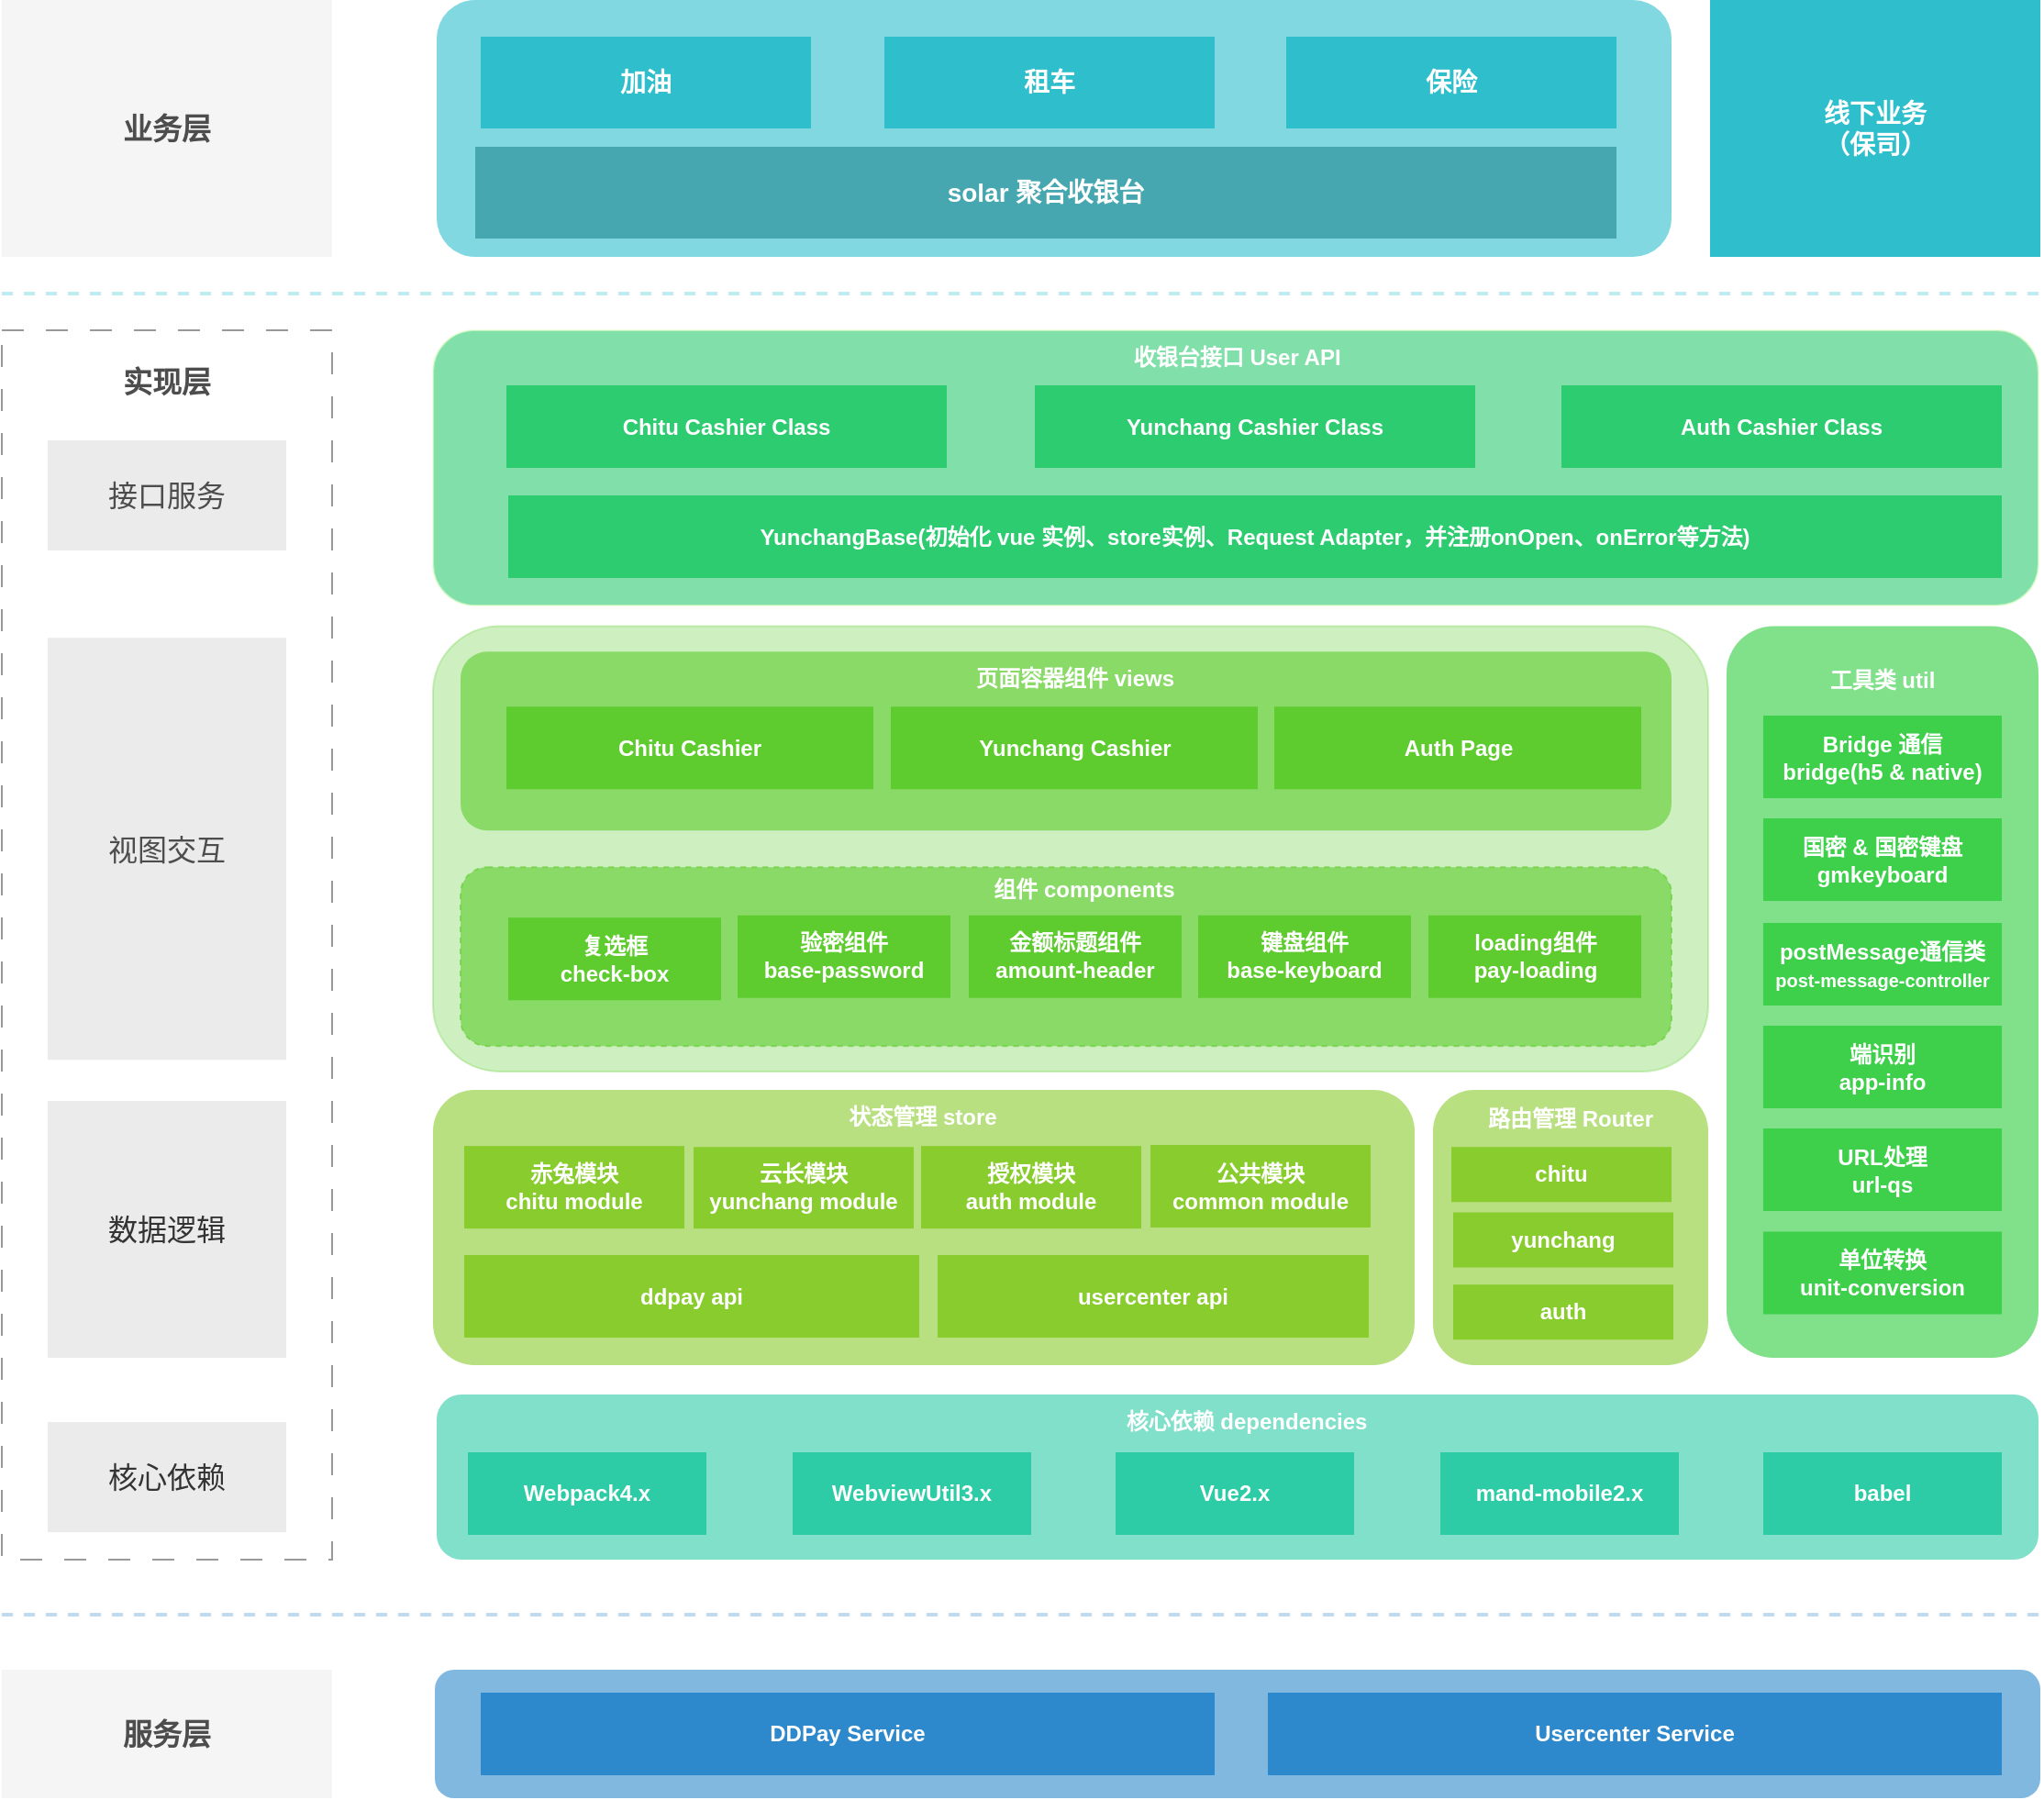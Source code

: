 <mxfile version="22.1.7" type="github">
  <diagram name="第 1 页" id="GGUch8PBxxLQfr5ORZUA">
    <mxGraphModel dx="1366" dy="749" grid="1" gridSize="10" guides="1" tooltips="1" connect="1" arrows="1" fold="1" page="1" pageScale="1" pageWidth="827" pageHeight="1169" math="0" shadow="0">
      <root>
        <mxCell id="0" />
        <mxCell id="1" parent="0" />
        <mxCell id="tyBWiqdXj7CT22cmNioW-110" value="" style="rounded=1;whiteSpace=wrap;html=1;fillColor=#2ebecc;dashed=1;labelBackgroundColor=none;strokeColor=none;opacity=60;" vertex="1" parent="1">
          <mxGeometry x="287" y="100" width="673" height="140" as="geometry" />
        </mxCell>
        <mxCell id="tyBWiqdXj7CT22cmNioW-52" value="" style="rounded=1;whiteSpace=wrap;html=1;fillColor=#2ecc3c;dashed=1;labelBackgroundColor=none;strokeColor=none;opacity=60;" vertex="1" parent="1">
          <mxGeometry x="990" y="441.25" width="170" height="398.75" as="geometry" />
        </mxCell>
        <mxCell id="tyBWiqdXj7CT22cmNioW-53" value="工具类 util" style="text;html=1;strokeColor=none;fillColor=none;align=center;verticalAlign=middle;whiteSpace=wrap;rounded=0;labelBackgroundColor=none;fontColor=#FFFFFF;fontStyle=1" vertex="1" parent="1">
          <mxGeometry x="1045" y="456.13" width="60" height="30" as="geometry" />
        </mxCell>
        <mxCell id="tyBWiqdXj7CT22cmNioW-64" value="国密 &amp;amp; 国密键盘&lt;br&gt;gmkeyboard" style="rounded=0;whiteSpace=wrap;html=1;labelBackgroundColor=none;fontColor=#FFFFFF;fontStyle=1;fillColor=#2ecc3c;strokeColor=none;opacity=80;" vertex="1" parent="1">
          <mxGeometry x="1010" y="546" width="130" height="45" as="geometry" />
        </mxCell>
        <mxCell id="tyBWiqdXj7CT22cmNioW-65" value="postMessage通信类&lt;br&gt;&lt;font style=&quot;font-size: 10px;&quot;&gt;post-message-controller&lt;/font&gt;" style="rounded=0;whiteSpace=wrap;html=1;labelBackgroundColor=none;fontColor=#FFFFFF;fontStyle=1;fillColor=#2ecc3c;strokeColor=none;opacity=80;" vertex="1" parent="1">
          <mxGeometry x="1010" y="603" width="130" height="45" as="geometry" />
        </mxCell>
        <mxCell id="tyBWiqdXj7CT22cmNioW-66" value="端识别&lt;br&gt;app-info" style="rounded=0;whiteSpace=wrap;html=1;labelBackgroundColor=none;fontColor=#FFFFFF;fontStyle=1;fillColor=#2ecc3c;strokeColor=none;opacity=80;" vertex="1" parent="1">
          <mxGeometry x="1010" y="659" width="130" height="45" as="geometry" />
        </mxCell>
        <mxCell id="tyBWiqdXj7CT22cmNioW-67" value="单位转换&lt;br&gt;unit-conversion" style="rounded=0;whiteSpace=wrap;html=1;labelBackgroundColor=none;fontColor=#FFFFFF;fontStyle=1;fillColor=#2ecc3c;strokeColor=none;opacity=80;" vertex="1" parent="1">
          <mxGeometry x="1010" y="771.25" width="130" height="45" as="geometry" />
        </mxCell>
        <mxCell id="tyBWiqdXj7CT22cmNioW-87" value="URL处理&lt;br&gt;url-qs" style="rounded=0;whiteSpace=wrap;html=1;labelBackgroundColor=none;fontColor=#FFFFFF;fontStyle=1;fillColor=#2ecc3c;strokeColor=none;opacity=80;" vertex="1" parent="1">
          <mxGeometry x="1010" y="715" width="130" height="45" as="geometry" />
        </mxCell>
        <mxCell id="tyBWiqdXj7CT22cmNioW-104" value="" style="rounded=1;whiteSpace=wrap;html=1;fillColor=#5ECC2E;labelBackgroundColor=none;strokeColor=#5ecc2e;opacity=30;fontColor=#FFFFFF;fontStyle=1" vertex="1" parent="1">
          <mxGeometry x="285" y="441.25" width="695" height="242.75" as="geometry" />
        </mxCell>
        <mxCell id="tyBWiqdXj7CT22cmNioW-49" value="" style="rounded=1;whiteSpace=wrap;html=1;fillColor=#5ECC2E;dashed=1;labelBackgroundColor=none;strokeColor=none;opacity=60;fontColor=#FFFFFF;fontStyle=1" vertex="1" parent="1">
          <mxGeometry x="300" y="455.12" width="660" height="97.5" as="geometry" />
        </mxCell>
        <mxCell id="tyBWiqdXj7CT22cmNioW-39" value="" style="rounded=1;whiteSpace=wrap;html=1;fillColor=#2ECC71;labelBackgroundColor=none;strokeColor=#E6FFCC;opacity=60;fontColor=#FFFFFF;fontStyle=1" vertex="1" parent="1">
          <mxGeometry x="285" y="280" width="875" height="150" as="geometry" />
        </mxCell>
        <mxCell id="tyBWiqdXj7CT22cmNioW-1" value="Chitu Cashier" style="rounded=0;whiteSpace=wrap;html=1;flipH=1;labelBackgroundColor=none;fillColor=#5ecc2e;fontColor=#FFFFFF;fontStyle=1;strokeColor=none;" vertex="1" parent="1">
          <mxGeometry x="325" y="485.12" width="200" height="45" as="geometry" />
        </mxCell>
        <mxCell id="tyBWiqdXj7CT22cmNioW-5" value="Yunchang Cashier" style="rounded=0;whiteSpace=wrap;html=1;flipH=1;labelBackgroundColor=none;fillColor=#5ecc2e;fontColor=#FFFFFF;fontStyle=1;strokeColor=none;" vertex="1" parent="1">
          <mxGeometry x="534.5" y="485.12" width="200" height="45" as="geometry" />
        </mxCell>
        <mxCell id="tyBWiqdXj7CT22cmNioW-6" value="Auth Page" style="rounded=0;whiteSpace=wrap;html=1;flipH=1;labelBackgroundColor=none;fillColor=#5ecc2e;fontColor=#FFFFFF;fontStyle=1;strokeColor=none;" vertex="1" parent="1">
          <mxGeometry x="743.5" y="485.12" width="200" height="45" as="geometry" />
        </mxCell>
        <mxCell id="tyBWiqdXj7CT22cmNioW-7" value="加油" style="rounded=0;whiteSpace=wrap;html=1;labelBackgroundColor=none;fillColor=#2ebecc;strokeColor=none;fontSize=14;fontStyle=1;fontColor=#FFFFFF;" vertex="1" parent="1">
          <mxGeometry x="311" y="120" width="180" height="50" as="geometry" />
        </mxCell>
        <mxCell id="tyBWiqdXj7CT22cmNioW-8" value="租车" style="rounded=0;whiteSpace=wrap;html=1;labelBackgroundColor=none;fillColor=#2ebecc;strokeColor=none;fontSize=14;fontStyle=1;fontColor=#FFFFFF;" vertex="1" parent="1">
          <mxGeometry x="531" y="120" width="180" height="50" as="geometry" />
        </mxCell>
        <mxCell id="tyBWiqdXj7CT22cmNioW-9" value="保险" style="rounded=0;whiteSpace=wrap;html=1;labelBackgroundColor=none;fillColor=#2ebecc;strokeColor=none;fontSize=14;fontStyle=1;fontColor=#FFFFFF;" vertex="1" parent="1">
          <mxGeometry x="750" y="120" width="180" height="50" as="geometry" />
        </mxCell>
        <mxCell id="tyBWiqdXj7CT22cmNioW-10" value="线下业务&lt;br&gt;（保司）" style="rounded=0;whiteSpace=wrap;html=1;labelBackgroundColor=none;fillColor=#2ebecc;strokeColor=none;fontSize=14;fontStyle=1;fontColor=#FFFFFF;" vertex="1" parent="1">
          <mxGeometry x="981" y="100" width="180" height="140" as="geometry" />
        </mxCell>
        <mxCell id="tyBWiqdXj7CT22cmNioW-28" value="Chitu Cashier Class" style="rounded=0;whiteSpace=wrap;html=1;labelBackgroundColor=none;fillColor=#2ecc71;strokeColor=none;fontColor=#FFFFFF;fontStyle=1" vertex="1" parent="1">
          <mxGeometry x="325" y="310" width="240" height="45" as="geometry" />
        </mxCell>
        <mxCell id="tyBWiqdXj7CT22cmNioW-14" value="YunchangBase(初始化 vue 实例、store实例、Request Adapter，并注册onOpen、onError等方法)" style="rounded=0;whiteSpace=wrap;html=1;labelBackgroundColor=none;fillColor=#2ecc71;strokeColor=none;fontColor=#FFFFFF;fontStyle=1" vertex="1" parent="1">
          <mxGeometry x="326" y="370" width="814" height="45" as="geometry" />
        </mxCell>
        <mxCell id="tyBWiqdXj7CT22cmNioW-40" value="" style="rounded=1;whiteSpace=wrap;html=1;fillColor=#5ECC2E;dashed=1;labelBackgroundColor=none;strokeColor=#5ecc2e;opacity=60;fontColor=#FFFFFF;fontStyle=1" vertex="1" parent="1">
          <mxGeometry x="300" y="572.62" width="660" height="97.5" as="geometry" />
        </mxCell>
        <mxCell id="tyBWiqdXj7CT22cmNioW-41" value="复选框&lt;br&gt;check-box" style="rounded=0;whiteSpace=wrap;html=1;labelBackgroundColor=none;fillColor=#5ecc2e;fontColor=#FFFFFF;fontStyle=1;strokeColor=none;flipH=0;" vertex="1" parent="1">
          <mxGeometry x="326" y="600.12" width="116" height="45" as="geometry" />
        </mxCell>
        <mxCell id="tyBWiqdXj7CT22cmNioW-43" value="验密组件&lt;br&gt;base-password" style="rounded=0;whiteSpace=wrap;html=1;labelBackgroundColor=none;fillColor=#5ecc2e;fontColor=#FFFFFF;fontStyle=1;strokeColor=none;flipH=0;" vertex="1" parent="1">
          <mxGeometry x="451" y="598.87" width="116" height="45" as="geometry" />
        </mxCell>
        <mxCell id="tyBWiqdXj7CT22cmNioW-44" value="金额标题组件&lt;br&gt;amount-header" style="rounded=0;whiteSpace=wrap;html=1;labelBackgroundColor=none;fillColor=#5ecc2e;fontColor=#FFFFFF;fontStyle=1;strokeColor=none;flipH=0;" vertex="1" parent="1">
          <mxGeometry x="577" y="598.87" width="116" height="45" as="geometry" />
        </mxCell>
        <mxCell id="tyBWiqdXj7CT22cmNioW-46" value="键盘组件&lt;br&gt;base-keyboard" style="rounded=0;whiteSpace=wrap;html=1;labelBackgroundColor=none;fillColor=#5ecc2e;fontColor=#FFFFFF;fontStyle=1;strokeColor=none;flipH=0;" vertex="1" parent="1">
          <mxGeometry x="702" y="598.87" width="116" height="45" as="geometry" />
        </mxCell>
        <mxCell id="tyBWiqdXj7CT22cmNioW-47" value="组件 components" style="text;html=1;strokeColor=none;fillColor=none;align=center;verticalAlign=middle;whiteSpace=wrap;rounded=0;labelBackgroundColor=none;fontColor=#FFFFFF;fontStyle=1" vertex="1" parent="1">
          <mxGeometry x="581.25" y="570.12" width="117.5" height="30" as="geometry" />
        </mxCell>
        <mxCell id="tyBWiqdXj7CT22cmNioW-50" value="页面容器组件 views" style="text;html=1;strokeColor=none;fillColor=none;align=center;verticalAlign=middle;whiteSpace=wrap;rounded=0;labelBackgroundColor=none;fontColor=#FFFFFF;fontStyle=1" vertex="1" parent="1">
          <mxGeometry x="569.5" y="455.12" width="130" height="30" as="geometry" />
        </mxCell>
        <mxCell id="tyBWiqdXj7CT22cmNioW-54" value="" style="rounded=1;whiteSpace=wrap;html=1;fillColor=#89CC2e;dashed=1;labelBackgroundColor=none;strokeColor=none;opacity=60;fontColor=#FFFFFF;fontStyle=1" vertex="1" parent="1">
          <mxGeometry x="285" y="694" width="535" height="150" as="geometry" />
        </mxCell>
        <mxCell id="tyBWiqdXj7CT22cmNioW-55" value="状态管理 store" style="text;html=1;strokeColor=none;fillColor=none;align=center;verticalAlign=middle;whiteSpace=wrap;rounded=0;labelBackgroundColor=none;fontColor=#FFFFFF;fontStyle=1" vertex="1" parent="1">
          <mxGeometry x="287" y="694" width="530" height="30" as="geometry" />
        </mxCell>
        <mxCell id="tyBWiqdXj7CT22cmNioW-56" value="ddpay&amp;nbsp;api" style="rounded=0;whiteSpace=wrap;html=1;flipH=0;labelBackgroundColor=none;strokeColor=none;fillColor=#89CC2e;fontColor=#FFFFFF;fontStyle=1" vertex="1" parent="1">
          <mxGeometry x="302" y="784" width="248" height="45" as="geometry" />
        </mxCell>
        <mxCell id="tyBWiqdXj7CT22cmNioW-58" value="赤兔模块&lt;br&gt;chitu module" style="rounded=0;whiteSpace=wrap;html=1;flipH=0;labelBackgroundColor=none;strokeColor=none;fillColor=#89CC2e;fontColor=#FFFFFF;fontStyle=1" vertex="1" parent="1">
          <mxGeometry x="302" y="724.56" width="120" height="45" as="geometry" />
        </mxCell>
        <mxCell id="tyBWiqdXj7CT22cmNioW-60" value="云长模块&lt;br&gt;yunchang module" style="rounded=0;whiteSpace=wrap;html=1;flipH=0;labelBackgroundColor=none;strokeColor=none;fillColor=#89CC2e;fontColor=#FFFFFF;fontStyle=1" vertex="1" parent="1">
          <mxGeometry x="427" y="725.12" width="120" height="44.44" as="geometry" />
        </mxCell>
        <mxCell id="tyBWiqdXj7CT22cmNioW-61" value="授权模块&lt;br&gt;auth module" style="rounded=0;whiteSpace=wrap;html=1;flipH=0;labelBackgroundColor=none;strokeColor=none;fillColor=#89CC2e;fontColor=#FFFFFF;fontStyle=1" vertex="1" parent="1">
          <mxGeometry x="551" y="724.56" width="120" height="45" as="geometry" />
        </mxCell>
        <mxCell id="tyBWiqdXj7CT22cmNioW-62" value="公共模块&lt;br&gt;common module" style="rounded=0;whiteSpace=wrap;html=1;flipH=0;labelBackgroundColor=none;strokeColor=none;fillColor=#89CC2e;fontColor=#FFFFFF;fontStyle=1" vertex="1" parent="1">
          <mxGeometry x="676" y="724" width="120" height="45" as="geometry" />
        </mxCell>
        <mxCell id="tyBWiqdXj7CT22cmNioW-68" value="" style="rounded=1;whiteSpace=wrap;html=1;fillColor=#2e89cc;dashed=1;labelBackgroundColor=none;strokeColor=none;opacity=60;" vertex="1" parent="1">
          <mxGeometry x="286" y="1010" width="875" height="70" as="geometry" />
        </mxCell>
        <mxCell id="tyBWiqdXj7CT22cmNioW-36" value="DDPay Service" style="rounded=0;whiteSpace=wrap;html=1;labelBackgroundColor=none;fillColor=#2e89cc;strokeColor=none;fontStyle=1;fontColor=#FFFFFF;" vertex="1" parent="1">
          <mxGeometry x="311" y="1022.5" width="400" height="45" as="geometry" />
        </mxCell>
        <mxCell id="tyBWiqdXj7CT22cmNioW-37" value="Usercenter Service" style="rounded=0;whiteSpace=wrap;html=1;labelBackgroundColor=none;fillColor=#2e89cc;strokeColor=none;fontStyle=1;fontColor=#FFFFFF;" vertex="1" parent="1">
          <mxGeometry x="740" y="1022.5" width="400" height="45" as="geometry" />
        </mxCell>
        <mxCell id="tyBWiqdXj7CT22cmNioW-71" value="usercenter api" style="rounded=0;whiteSpace=wrap;html=1;flipH=0;labelBackgroundColor=none;strokeColor=none;fillColor=#89CC2e;fontColor=#FFFFFF;fontStyle=1" vertex="1" parent="1">
          <mxGeometry x="560" y="784" width="235" height="45" as="geometry" />
        </mxCell>
        <mxCell id="tyBWiqdXj7CT22cmNioW-75" value="" style="rounded=1;whiteSpace=wrap;html=1;fillColor=#2ecca6;dashed=1;labelBackgroundColor=none;strokeColor=none;opacity=60;fontStyle=1;fontColor=#FFFFFF;" vertex="1" parent="1">
          <mxGeometry x="287" y="860" width="873" height="90" as="geometry" />
        </mxCell>
        <mxCell id="tyBWiqdXj7CT22cmNioW-77" value="Webpack4.x" style="rounded=0;whiteSpace=wrap;html=1;flipH=0;labelBackgroundColor=none;strokeColor=none;fillColor=#2ecca6;fontStyle=1;fontColor=#FFFFFF;" vertex="1" parent="1">
          <mxGeometry x="304" y="891.5" width="130" height="45" as="geometry" />
        </mxCell>
        <mxCell id="tyBWiqdXj7CT22cmNioW-78" value="WebviewUtil3.x" style="rounded=0;whiteSpace=wrap;html=1;flipH=0;labelBackgroundColor=none;strokeColor=none;fillColor=#2ecca6;fontStyle=1;fontColor=#FFFFFF;" vertex="1" parent="1">
          <mxGeometry x="481" y="891.5" width="130" height="45" as="geometry" />
        </mxCell>
        <mxCell id="tyBWiqdXj7CT22cmNioW-79" value="Vue2.x" style="rounded=0;whiteSpace=wrap;html=1;flipH=0;labelBackgroundColor=none;strokeColor=none;fillColor=#2ecca6;fontStyle=1;fontColor=#FFFFFF;" vertex="1" parent="1">
          <mxGeometry x="657" y="891.5" width="130" height="45" as="geometry" />
        </mxCell>
        <mxCell id="tyBWiqdXj7CT22cmNioW-80" value="mand-mobile2.x" style="rounded=0;whiteSpace=wrap;html=1;flipH=0;labelBackgroundColor=none;strokeColor=none;fillColor=#2ecca6;fontStyle=1;fontColor=#FFFFFF;" vertex="1" parent="1">
          <mxGeometry x="834" y="891.5" width="130" height="45" as="geometry" />
        </mxCell>
        <mxCell id="tyBWiqdXj7CT22cmNioW-81" value="babel" style="rounded=0;whiteSpace=wrap;html=1;flipH=0;labelBackgroundColor=none;strokeColor=none;fillColor=#2ecca6;fontStyle=1;fontColor=#FFFFFF;" vertex="1" parent="1">
          <mxGeometry x="1010" y="891.5" width="130" height="45" as="geometry" />
        </mxCell>
        <mxCell id="tyBWiqdXj7CT22cmNioW-82" value="" style="endArrow=none;dashed=1;html=1;rounded=0;labelBackgroundColor=none;fontColor=default;strokeColor=#2E89CC;strokeWidth=2;opacity=30;" edge="1" parent="1">
          <mxGeometry width="50" height="50" relative="1" as="geometry">
            <mxPoint x="50" y="980" as="sourcePoint" />
            <mxPoint x="1160" y="980" as="targetPoint" />
          </mxGeometry>
        </mxCell>
        <mxCell id="tyBWiqdXj7CT22cmNioW-85" value="loading组件&lt;br&gt;pay-loading" style="rounded=0;whiteSpace=wrap;html=1;labelBackgroundColor=none;fillColor=#5ecc2e;fontColor=#FFFFFF;fontStyle=1;strokeColor=none;flipH=0;" vertex="1" parent="1">
          <mxGeometry x="827.5" y="598.87" width="116" height="45" as="geometry" />
        </mxCell>
        <mxCell id="tyBWiqdXj7CT22cmNioW-86" value="&lt;span style=&quot;font-size: 18px;&quot;&gt;视图交互层&lt;/span&gt;" style="text;html=1;strokeColor=none;fillColor=none;align=center;verticalAlign=middle;whiteSpace=wrap;rounded=0;labelBackgroundColor=none;fontColor=#FFFFFF;fontStyle=1" vertex="1" parent="1">
          <mxGeometry x="170" y="561.75" width="100" height="30" as="geometry" />
        </mxCell>
        <mxCell id="tyBWiqdXj7CT22cmNioW-89" value="" style="rounded=1;whiteSpace=wrap;html=1;fillColor=#89CC2e;dashed=1;labelBackgroundColor=none;strokeColor=none;opacity=60;fontColor=#FFFFFF;fontStyle=1" vertex="1" parent="1">
          <mxGeometry x="830" y="694" width="150" height="150" as="geometry" />
        </mxCell>
        <mxCell id="tyBWiqdXj7CT22cmNioW-90" value="路由管理 Router" style="text;html=1;strokeColor=none;fillColor=none;align=center;verticalAlign=middle;whiteSpace=wrap;rounded=0;labelBackgroundColor=none;fontColor=#FFFFFF;fontStyle=1" vertex="1" parent="1">
          <mxGeometry x="835" y="695.12" width="140" height="30" as="geometry" />
        </mxCell>
        <mxCell id="tyBWiqdXj7CT22cmNioW-91" value="chitu" style="rounded=0;whiteSpace=wrap;html=1;flipH=0;labelBackgroundColor=none;strokeColor=none;fillColor=#89CC2e;fontColor=#FFFFFF;fontStyle=1" vertex="1" parent="1">
          <mxGeometry x="840" y="725.12" width="120" height="30" as="geometry" />
        </mxCell>
        <mxCell id="tyBWiqdXj7CT22cmNioW-92" value="yunchang" style="rounded=0;whiteSpace=wrap;html=1;flipH=0;labelBackgroundColor=none;strokeColor=none;fillColor=#89CC2e;fontColor=#FFFFFF;fontStyle=1" vertex="1" parent="1">
          <mxGeometry x="841" y="760.75" width="120" height="30" as="geometry" />
        </mxCell>
        <mxCell id="tyBWiqdXj7CT22cmNioW-93" value="auth" style="rounded=0;whiteSpace=wrap;html=1;flipH=0;labelBackgroundColor=none;strokeColor=none;fillColor=#89CC2e;fontColor=#FFFFFF;fontStyle=1" vertex="1" parent="1">
          <mxGeometry x="841" y="800.12" width="120" height="30" as="geometry" />
        </mxCell>
        <mxCell id="tyBWiqdXj7CT22cmNioW-100" value="Yunchang Cashier Class" style="rounded=0;whiteSpace=wrap;html=1;labelBackgroundColor=none;fillColor=#2ecc71;strokeColor=none;fontColor=#FFFFFF;fontStyle=1" vertex="1" parent="1">
          <mxGeometry x="613" y="310" width="240" height="45" as="geometry" />
        </mxCell>
        <mxCell id="tyBWiqdXj7CT22cmNioW-101" value="Auth Cashier Class" style="rounded=0;whiteSpace=wrap;html=1;labelBackgroundColor=none;fillColor=#2ECC71;strokeColor=none;fontColor=#FFFFFF;fontStyle=1" vertex="1" parent="1">
          <mxGeometry x="900" y="310" width="240" height="45" as="geometry" />
        </mxCell>
        <mxCell id="tyBWiqdXj7CT22cmNioW-106" value="" style="endArrow=none;html=1;rounded=0;labelBackgroundColor=none;fontColor=#FFFFFF;strokeColor=#2EBECC;fontStyle=1;dashed=1;strokeWidth=2;opacity=30;" edge="1" parent="1">
          <mxGeometry width="50" height="50" relative="1" as="geometry">
            <mxPoint x="50" y="260" as="sourcePoint" />
            <mxPoint x="1160" y="260" as="targetPoint" />
          </mxGeometry>
        </mxCell>
        <mxCell id="tyBWiqdXj7CT22cmNioW-108" value="Bridge 通信&lt;br&gt;bridge(h5 &amp;amp; native)" style="rounded=0;whiteSpace=wrap;html=1;labelBackgroundColor=none;fontColor=#FFFFFF;fontStyle=1;fillColor=#2ecc3c;strokeColor=none;opacity=80;" vertex="1" parent="1">
          <mxGeometry x="1010" y="490" width="130" height="45" as="geometry" />
        </mxCell>
        <mxCell id="tyBWiqdXj7CT22cmNioW-109" value="核心依赖 dependencies" style="text;html=1;strokeColor=none;fillColor=none;align=center;verticalAlign=middle;whiteSpace=wrap;rounded=0;labelBackgroundColor=none;fontColor=#FFFFFF;fontStyle=1" vertex="1" parent="1">
          <mxGeometry x="297" y="860" width="863" height="30" as="geometry" />
        </mxCell>
        <mxCell id="tyBWiqdXj7CT22cmNioW-112" value="收银台接口 User API&amp;nbsp;" style="text;html=1;strokeColor=none;fillColor=none;align=center;verticalAlign=middle;whiteSpace=wrap;rounded=0;labelBackgroundColor=none;fontColor=#FFFFFF;fontStyle=1" vertex="1" parent="1">
          <mxGeometry x="659.5" y="280" width="130" height="30" as="geometry" />
        </mxCell>
        <mxCell id="tyBWiqdXj7CT22cmNioW-119" value="&lt;font style=&quot;font-size: 16px;&quot; color=&quot;#4d4d4d&quot;&gt;&lt;b&gt;业务层&lt;/b&gt;&lt;/font&gt;" style="rounded=0;whiteSpace=wrap;html=1;fillColor=#f5f5f5;strokeColor=none;fontColor=#333333;" vertex="1" parent="1">
          <mxGeometry x="50" y="100" width="180" height="140" as="geometry" />
        </mxCell>
        <mxCell id="tyBWiqdXj7CT22cmNioW-120" value="&lt;font style=&quot;font-size: 16px;&quot; color=&quot;#4d4d4d&quot;&gt;&lt;b&gt;实现层&lt;br&gt;&lt;br&gt;&lt;br&gt;&lt;br&gt;&lt;br&gt;&lt;br&gt;&lt;br&gt;&lt;br&gt;&lt;br&gt;&lt;br&gt;&lt;br&gt;&lt;br&gt;&lt;br&gt;&lt;br&gt;&lt;br&gt;&lt;br&gt;&lt;br&gt;&lt;br&gt;&lt;br&gt;&lt;br&gt;&lt;br&gt;&lt;br&gt;&lt;br&gt;&lt;br&gt;&lt;br&gt;&lt;br&gt;&lt;br&gt;&lt;br&gt;&lt;br&gt;&lt;br&gt;&lt;br&gt;&lt;br&gt;&lt;/b&gt;&lt;br&gt;&lt;/font&gt;" style="rounded=0;whiteSpace=wrap;html=1;fillColor=none;strokeColor=default;fontColor=#333333;dashed=1;dashPattern=12 12;opacity=40;" vertex="1" parent="1">
          <mxGeometry x="50" y="280" width="180" height="670" as="geometry" />
        </mxCell>
        <mxCell id="tyBWiqdXj7CT22cmNioW-121" value="&lt;font style=&quot;font-size: 16px;&quot; color=&quot;#4d4d4d&quot;&gt;服务层&lt;/font&gt;" style="rounded=0;whiteSpace=wrap;html=1;fillColor=#f5f5f5;strokeColor=none;fontColor=#333333;fontStyle=1" vertex="1" parent="1">
          <mxGeometry x="50" y="1010" width="180" height="70" as="geometry" />
        </mxCell>
        <mxCell id="tyBWiqdXj7CT22cmNioW-129" value="solar 聚合收银台" style="rounded=0;whiteSpace=wrap;html=1;labelBackgroundColor=none;fillColor=#218791;strokeColor=none;fontSize=14;fontStyle=1;fontColor=#FFFFFF;opacity=60;" vertex="1" parent="1">
          <mxGeometry x="308" y="180" width="622" height="50" as="geometry" />
        </mxCell>
        <mxCell id="tyBWiqdXj7CT22cmNioW-132" value="&lt;font color=&quot;#4d4d4d&quot;&gt;&lt;span style=&quot;font-size: 16px;&quot;&gt;接口服务&lt;/span&gt;&lt;/font&gt;" style="rounded=0;whiteSpace=wrap;html=1;fillColor=#E6E6E6;strokeColor=none;fontColor=#333333;opacity=80;" vertex="1" parent="1">
          <mxGeometry x="75" y="340" width="130" height="60" as="geometry" />
        </mxCell>
        <mxCell id="tyBWiqdXj7CT22cmNioW-133" value="&lt;font color=&quot;#4d4d4d&quot;&gt;&lt;span style=&quot;font-size: 16px;&quot;&gt;视图交互&lt;/span&gt;&lt;/font&gt;" style="rounded=0;whiteSpace=wrap;html=1;fillColor=#E6E6E6;strokeColor=none;fontColor=#333333;opacity=80;" vertex="1" parent="1">
          <mxGeometry x="75" y="447.62" width="130" height="230" as="geometry" />
        </mxCell>
        <mxCell id="tyBWiqdXj7CT22cmNioW-134" value="&lt;font style=&quot;font-size: 16px;&quot;&gt;数据逻辑&lt;/font&gt;" style="rounded=0;whiteSpace=wrap;html=1;fillColor=#E6E6E6;strokeColor=none;fontColor=#333333;opacity=80;" vertex="1" parent="1">
          <mxGeometry x="75" y="700" width="130" height="140" as="geometry" />
        </mxCell>
        <mxCell id="tyBWiqdXj7CT22cmNioW-135" value="&lt;font style=&quot;font-size: 16px;&quot;&gt;核心依赖&lt;/font&gt;" style="rounded=0;whiteSpace=wrap;html=1;fillColor=#E6E6E6;strokeColor=none;fontColor=#333333;opacity=80;" vertex="1" parent="1">
          <mxGeometry x="75" y="875" width="130" height="60" as="geometry" />
        </mxCell>
      </root>
    </mxGraphModel>
  </diagram>
</mxfile>
